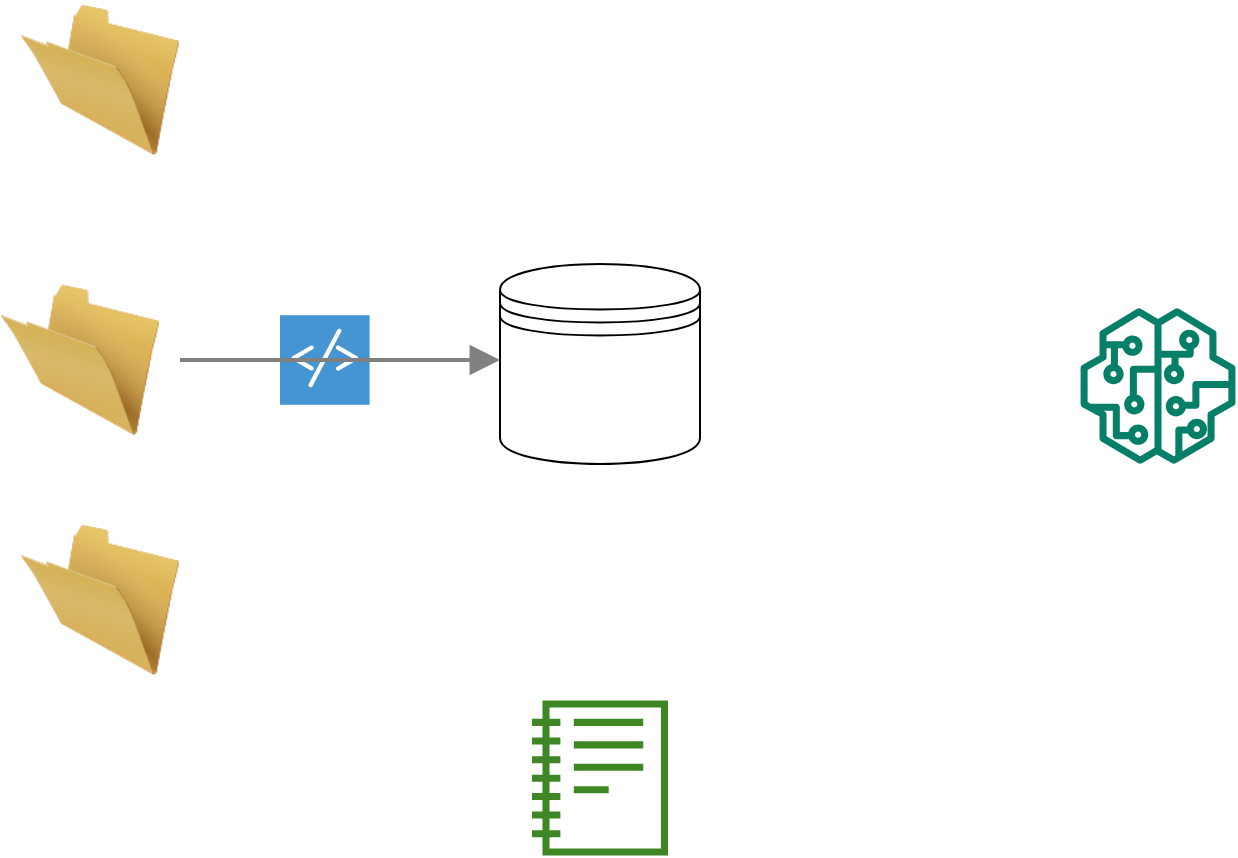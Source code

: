 <mxfile>
    <diagram id="3Ai8TNl8ocz3UQmw9XgB" name="Page-1">
        <mxGraphModel dx="1079" dy="1004" grid="1" gridSize="10" guides="1" tooltips="1" connect="1" arrows="1" fold="1" page="1" pageScale="1" pageWidth="850" pageHeight="1100" math="0" shadow="0">
            <root>
                <mxCell id="0"/>
                <mxCell id="1" parent="0"/>
                <mxCell id="2" value="" style="shape=datastore;whiteSpace=wrap;html=1;" vertex="1" parent="1">
                    <mxGeometry x="270" y="332" width="100" height="100" as="geometry"/>
                </mxCell>
                <mxCell id="3" value="" style="image;html=1;image=img/lib/clip_art/general/Empty_Folder_128x128.png" vertex="1" parent="1">
                    <mxGeometry x="20" y="340" width="80" height="80" as="geometry"/>
                </mxCell>
                <mxCell id="4" value="" style="shadow=0;dashed=0;html=1;strokeColor=none;fillColor=#4495D1;labelPosition=center;verticalLabelPosition=bottom;verticalAlign=top;align=center;outlineConnect=0;shape=mxgraph.veeam.script;" vertex="1" parent="1">
                    <mxGeometry x="160" y="357.6" width="44.8" height="44.8" as="geometry"/>
                </mxCell>
                <mxCell id="5" value="" style="sketch=0;outlineConnect=0;fontColor=#232F3E;gradientColor=none;fillColor=#3F8624;strokeColor=none;dashed=0;verticalLabelPosition=bottom;verticalAlign=top;align=center;html=1;fontSize=12;fontStyle=0;aspect=fixed;pointerEvents=1;shape=mxgraph.aws4.notebook;" vertex="1" parent="1">
                    <mxGeometry x="286" y="550" width="68" height="78" as="geometry"/>
                </mxCell>
                <mxCell id="6" value="" style="image;html=1;image=img/lib/clip_art/general/Empty_Folder_128x128.png" vertex="1" parent="1">
                    <mxGeometry x="30" y="200" width="80" height="80" as="geometry"/>
                </mxCell>
                <mxCell id="7" value="" style="image;html=1;image=img/lib/clip_art/general/Empty_Folder_128x128.png" vertex="1" parent="1">
                    <mxGeometry x="30" y="460" width="80" height="80" as="geometry"/>
                </mxCell>
                <mxCell id="8" value="" style="edgeStyle=none;html=1;strokeColor=#808080;endArrow=block;endSize=10;dashed=0;verticalAlign=bottom;strokeWidth=2;" edge="1" parent="1">
                    <mxGeometry width="160" relative="1" as="geometry">
                        <mxPoint x="110" y="380" as="sourcePoint"/>
                        <mxPoint x="270" y="380" as="targetPoint"/>
                    </mxGeometry>
                </mxCell>
                <mxCell id="9" value="" style="sketch=0;outlineConnect=0;fontColor=#232F3E;gradientColor=none;fillColor=#067F68;strokeColor=none;dashed=0;verticalLabelPosition=bottom;verticalAlign=top;align=center;html=1;fontSize=12;fontStyle=0;aspect=fixed;pointerEvents=1;shape=mxgraph.aws4.sagemaker_model;" vertex="1" parent="1">
                    <mxGeometry x="560" y="354" width="78" height="78" as="geometry"/>
                </mxCell>
            </root>
        </mxGraphModel>
    </diagram>
</mxfile>